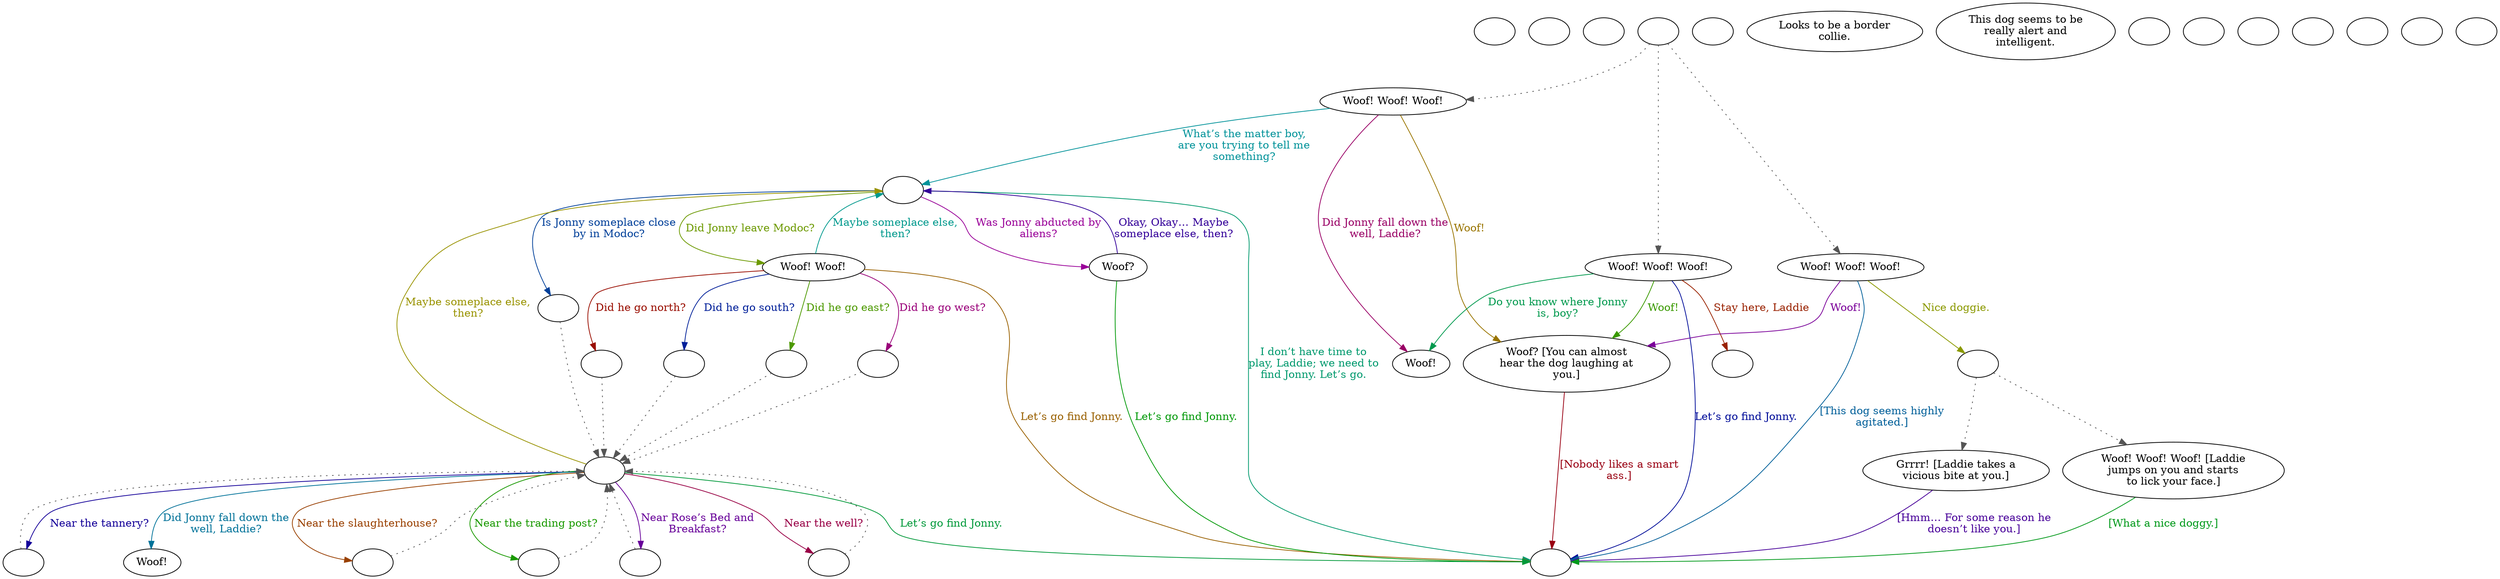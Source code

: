 digraph mcLaddie {
  "checkPartyMembersNearDoor" [style=filled       fillcolor="#FFFFFF"       color="#000000"]
  "checkPartyMembersNearDoor" [label=""]
  "start" [style=filled       fillcolor="#FFFFFF"       color="#000000"]
  "start" [label=""]
  "critter_p_proc" [style=filled       fillcolor="#FFFFFF"       color="#000000"]
  "critter_p_proc" [label=""]
  "talk_p_proc" [style=filled       fillcolor="#FFFFFF"       color="#000000"]
  "talk_p_proc" -> "Node002" [style=dotted color="#555555"]
  "talk_p_proc" -> "Node001" [style=dotted color="#555555"]
  "talk_p_proc" -> "Node000" [style=dotted color="#555555"]
  "talk_p_proc" [label=""]
  "destroy_p_proc" [style=filled       fillcolor="#FFFFFF"       color="#000000"]
  "destroy_p_proc" [label=""]
  "look_at_p_proc" [style=filled       fillcolor="#FFFFFF"       color="#000000"]
  "look_at_p_proc" [label="Looks to be a border\ncollie."]
  "description_p_proc" [style=filled       fillcolor="#FFFFFF"       color="#000000"]
  "description_p_proc" [label="This dog seems to be\nreally alert and\nintelligent."]
  "use_skill_on_p_proc" [style=filled       fillcolor="#FFFFFF"       color="#000000"]
  "use_skill_on_p_proc" [label=""]
  "damage_p_proc" [style=filled       fillcolor="#FFFFFF"       color="#000000"]
  "damage_p_proc" [label=""]
  "map_enter_p_proc" [style=filled       fillcolor="#FFFFFF"       color="#000000"]
  "map_enter_p_proc" [label=""]
  "map_update_p_proc" [style=filled       fillcolor="#FFFFFF"       color="#000000"]
  "map_update_p_proc" [label=""]
  "push_p_proc" [style=filled       fillcolor="#FFFFFF"       color="#000000"]
  "push_p_proc" [label=""]
  "Node000" [style=filled       fillcolor="#FFFFFF"       color="#000000"]
  "Node000" [label="Woof! Woof! Woof!"]
  "Node000" -> "Node999" [label="[This dog seems highly\nagitated.]" color="#005F99" fontcolor="#005F99"]
  "Node000" -> "Node996" [label="Nice doggie." color="#8B9900" fontcolor="#8B9900"]
  "Node000" -> "Node012" [label="Woof!" color="#7A0099" fontcolor="#7A0099"]
  "Node001" [style=filled       fillcolor="#FFFFFF"       color="#000000"]
  "Node001" [label="Woof! Woof! Woof!"]
  "Node001" -> "Node013" [label="Do you know where Jonny\nis, boy?" color="#00994D" fontcolor="#00994D"]
  "Node001" -> "Node994" [label="Stay here, Laddie" color="#992100" fontcolor="#992100"]
  "Node001" -> "Node999" [label="Let’s go find Jonny." color="#000C99" fontcolor="#000C99"]
  "Node001" -> "Node012" [label="Woof!" color="#399900" fontcolor="#399900"]
  "Node002" [style=filled       fillcolor="#FFFFFF"       color="#000000"]
  "Node002" [label="Woof! Woof! Woof!"]
  "Node002" -> "Node013" [label="Did Jonny fall down the\nwell, Laddie?" color="#990065" fontcolor="#990065"]
  "Node002" -> "Node014" [label="What’s the matter boy,\nare you trying to tell me\nsomething?" color="#009299" fontcolor="#009299"]
  "Node002" -> "Node012" [label="Woof!" color="#997400" fontcolor="#997400"]
  "Node010" [style=filled       fillcolor="#FFFFFF"       color="#000000"]
  "Node010" [label="Grrrr! [Laddie takes a\nvicious bite at you.]"]
  "Node010" -> "Node999" [label="[Hmm… For some reason he\ndoesn’t like you.]" color="#470099" fontcolor="#470099"]
  "Node011" [style=filled       fillcolor="#FFFFFF"       color="#000000"]
  "Node011" [label="Woof! Woof! Woof! [Laddie\njumps on you and starts\nto lick your face.]"]
  "Node011" -> "Node999" [label="[What a nice doggy.]" color="#00991A" fontcolor="#00991A"]
  "Node012" [style=filled       fillcolor="#FFFFFF"       color="#000000"]
  "Node012" [label="Woof? [You can almost\nhear the dog laughing at\nyou.]"]
  "Node012" -> "Node999" [label="[Nobody likes a smart\nass.]" color="#990012" fontcolor="#990012"]
  "Node013" [style=filled       fillcolor="#FFFFFF"       color="#000000"]
  "Node013" [label="Woof!"]
  "Node014" [style=filled       fillcolor="#FFFFFF"       color="#000000"]
  "Node014" [label=""]
  "Node014" -> "Node995" [label="Is Jonny someplace close\nby in Modoc?" color="#003F99" fontcolor="#003F99"]
  "Node014" -> "Node017" [label="Did Jonny leave Modoc?" color="#6C9900" fontcolor="#6C9900"]
  "Node014" -> "Node018" [label="Was Jonny abducted by\naliens?" color="#990098" fontcolor="#990098"]
  "Node014" -> "Node999" [label="I don’t have time to\nplay, Laddie; we need to\nfind Jonny. Let’s go." color="#00996D" fontcolor="#00996D"]
  "Node015" [style=filled       fillcolor="#FFFFFF"       color="#000000"]
  "Node015" [label=""]
  "Node015" -> "Node981" [label="Near the slaughterhouse?" color="#994000" fontcolor="#994000"]
  "Node015" -> "Node982" [label="Near the tannery?" color="#140099" fontcolor="#140099"]
  "Node015" -> "Node983" [label="Near the trading post?" color="#199900" fontcolor="#199900"]
  "Node015" -> "Node984" [label="Near the well?" color="#990046" fontcolor="#990046"]
  "Node015" -> "Node016" [label="Did Jonny fall down the\nwell, Laddie?" color="#007299" fontcolor="#007299"]
  "Node015" -> "Node014" [label="Maybe someplace else,\nthen?" color="#999300" fontcolor="#999300"]
  "Node015" -> "Node985" [label="Near Rose’s Bed and\nBreakfast?" color="#670099" fontcolor="#670099"]
  "Node015" -> "Node999" [label="Let’s go find Jonny." color="#00993A" fontcolor="#00993A"]
  "Node016" [style=filled       fillcolor="#FFFFFF"       color="#000000"]
  "Node016" [label="Woof!"]
  "Node017" [style=filled       fillcolor="#FFFFFF"       color="#000000"]
  "Node017" [label="Woof! Woof!"]
  "Node017" -> "Node986" [label="Did he go north?" color="#990D00" fontcolor="#990D00"]
  "Node017" -> "Node987" [label="Did he go south?" color="#001F99" fontcolor="#001F99"]
  "Node017" -> "Node988" [label="Did he go east?" color="#4C9900" fontcolor="#4C9900"]
  "Node017" -> "Node989" [label="Did he go west?" color="#990079" fontcolor="#990079"]
  "Node017" -> "Node014" [label="Maybe someplace else,\nthen?" color="#00998D" fontcolor="#00998D"]
  "Node017" -> "Node999" [label="Let’s go find Jonny." color="#996000" fontcolor="#996000"]
  "Node018" [style=filled       fillcolor="#FFFFFF"       color="#000000"]
  "Node018" [label="Woof?"]
  "Node018" -> "Node014" [label="Okay, Okay… Maybe\nsomeplace else, then?" color="#330099" fontcolor="#330099"]
  "Node018" -> "Node999" [label="Let’s go find Jonny." color="#009907" fontcolor="#009907"]
  "Node999" [style=filled       fillcolor="#FFFFFF"       color="#000000"]
  "Node999" [label=""]
  "Node998" [style=filled       fillcolor="#FFFFFF"       color="#000000"]
  "Node998" [label=""]
  "Node996" [style=filled       fillcolor="#FFFFFF"       color="#000000"]
  "Node996" -> "Node010" [style=dotted color="#555555"]
  "Node996" -> "Node011" [style=dotted color="#555555"]
  "Node996" [label=""]
  "Node995" [style=filled       fillcolor="#FFFFFF"       color="#000000"]
  "Node995" -> "Node015" [style=dotted color="#555555"]
  "Node995" [label=""]
  "Node981" [style=filled       fillcolor="#FFFFFF"       color="#000000"]
  "Node981" -> "Node015" [style=dotted color="#555555"]
  "Node981" [label=""]
  "Node982" [style=filled       fillcolor="#FFFFFF"       color="#000000"]
  "Node982" -> "Node015" [style=dotted color="#555555"]
  "Node982" [label=""]
  "Node983" [style=filled       fillcolor="#FFFFFF"       color="#000000"]
  "Node983" -> "Node015" [style=dotted color="#555555"]
  "Node983" [label=""]
  "Node984" [style=filled       fillcolor="#FFFFFF"       color="#000000"]
  "Node984" -> "Node015" [style=dotted color="#555555"]
  "Node984" [label=""]
  "Node985" [style=filled       fillcolor="#FFFFFF"       color="#000000"]
  "Node985" -> "Node015" [style=dotted color="#555555"]
  "Node985" [label=""]
  "Node986" [style=filled       fillcolor="#FFFFFF"       color="#000000"]
  "Node986" -> "Node015" [style=dotted color="#555555"]
  "Node986" [label=""]
  "Node987" [style=filled       fillcolor="#FFFFFF"       color="#000000"]
  "Node987" -> "Node015" [style=dotted color="#555555"]
  "Node987" [label=""]
  "Node988" [style=filled       fillcolor="#FFFFFF"       color="#000000"]
  "Node988" -> "Node015" [style=dotted color="#555555"]
  "Node988" [label=""]
  "Node989" [style=filled       fillcolor="#FFFFFF"       color="#000000"]
  "Node989" -> "Node015" [style=dotted color="#555555"]
  "Node989" [label=""]
  "timed_event_p_proc" [style=filled       fillcolor="#FFFFFF"       color="#000000"]
  "timed_event_p_proc" [label=""]
  "Node994" [style=filled       fillcolor="#FFFFFF"       color="#000000"]
  "Node994" [label=""]
}
